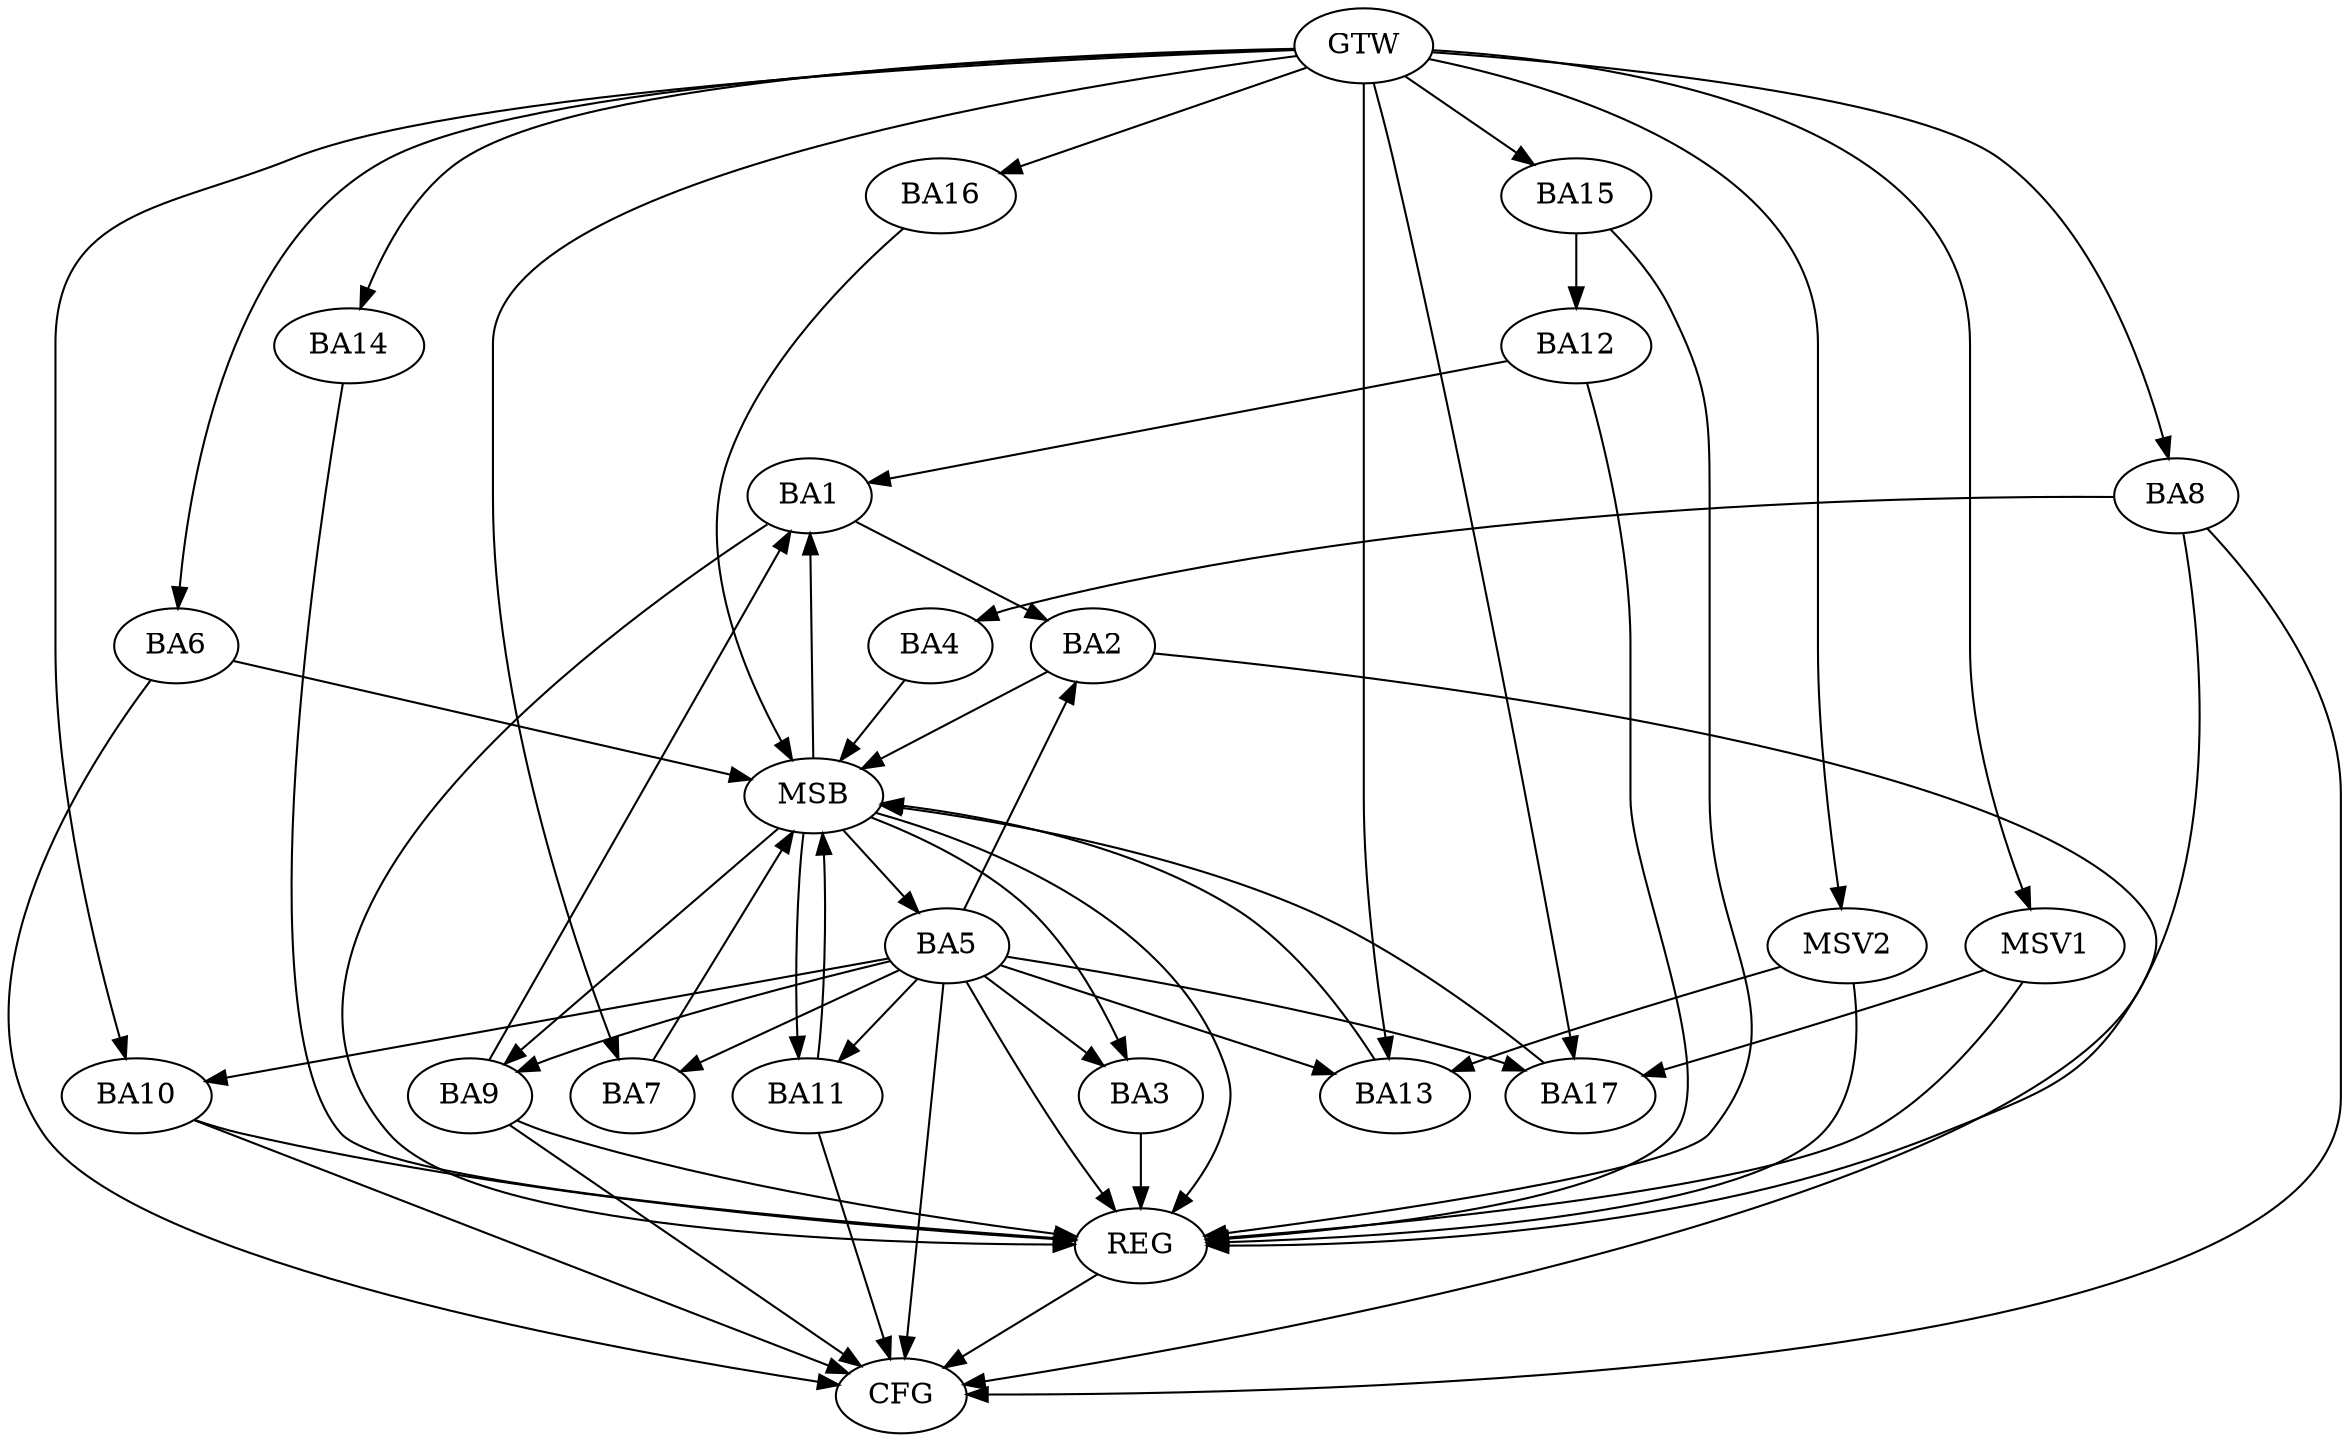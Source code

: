 strict digraph G {
  BA1 [ label="BA1" ];
  BA2 [ label="BA2" ];
  BA3 [ label="BA3" ];
  BA4 [ label="BA4" ];
  BA5 [ label="BA5" ];
  BA6 [ label="BA6" ];
  BA7 [ label="BA7" ];
  BA8 [ label="BA8" ];
  BA9 [ label="BA9" ];
  BA10 [ label="BA10" ];
  BA11 [ label="BA11" ];
  BA12 [ label="BA12" ];
  BA13 [ label="BA13" ];
  BA14 [ label="BA14" ];
  BA15 [ label="BA15" ];
  BA16 [ label="BA16" ];
  BA17 [ label="BA17" ];
  GTW [ label="GTW" ];
  REG [ label="REG" ];
  MSB [ label="MSB" ];
  CFG [ label="CFG" ];
  MSV1 [ label="MSV1" ];
  MSV2 [ label="MSV2" ];
  BA1 -> BA2;
  BA5 -> BA2;
  BA8 -> BA4;
  BA9 -> BA1;
  BA12 -> BA1;
  BA15 -> BA12;
  GTW -> BA6;
  GTW -> BA7;
  GTW -> BA8;
  GTW -> BA10;
  GTW -> BA13;
  GTW -> BA14;
  GTW -> BA15;
  GTW -> BA16;
  GTW -> BA17;
  BA1 -> REG;
  BA3 -> REG;
  BA5 -> REG;
  BA8 -> REG;
  BA9 -> REG;
  BA10 -> REG;
  BA12 -> REG;
  BA14 -> REG;
  BA15 -> REG;
  BA2 -> MSB;
  MSB -> BA1;
  MSB -> REG;
  BA4 -> MSB;
  MSB -> BA3;
  BA6 -> MSB;
  BA7 -> MSB;
  BA11 -> MSB;
  BA13 -> MSB;
  MSB -> BA5;
  BA16 -> MSB;
  MSB -> BA9;
  BA17 -> MSB;
  MSB -> BA11;
  BA8 -> CFG;
  BA2 -> CFG;
  BA10 -> CFG;
  BA6 -> CFG;
  BA9 -> CFG;
  BA5 -> CFG;
  BA11 -> CFG;
  REG -> CFG;
  BA5 -> BA9;
  BA5 -> BA3;
  BA5 -> BA11;
  BA5 -> BA10;
  BA5 -> BA7;
  BA5 -> BA17;
  BA5 -> BA13;
  MSV1 -> BA17;
  GTW -> MSV1;
  MSV1 -> REG;
  MSV2 -> BA13;
  GTW -> MSV2;
  MSV2 -> REG;
}
